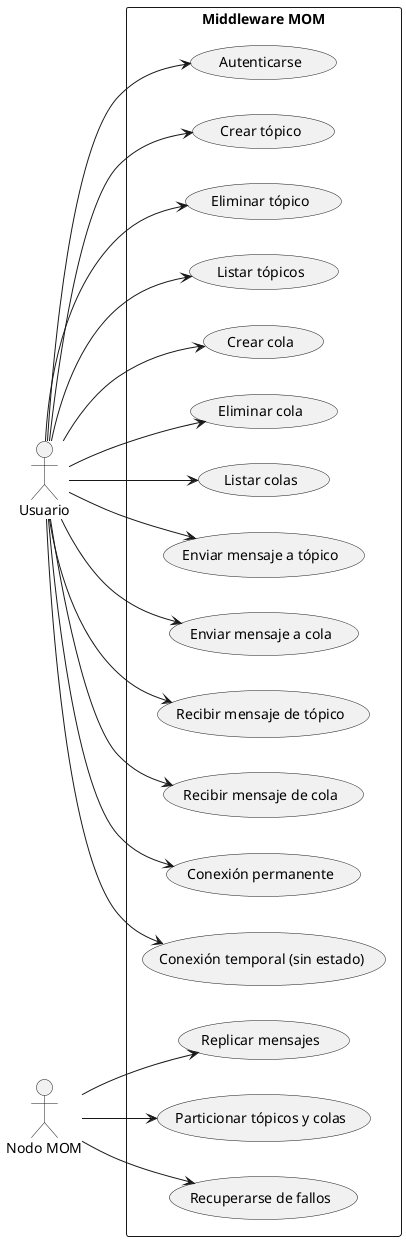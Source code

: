 @startuml CasoUsoDiagram
left to right direction
skinparam packageStyle rectangle

actor Usuario
actor "Nodo MOM" as Nodo

rectangle "Middleware MOM" {


    usecase "Autenticarse" as UC1
    usecase "Crear tópico" as UC2
    usecase "Eliminar tópico" as UC3
    usecase "Listar tópicos" as UC4
    usecase "Crear cola" as UC5
    usecase "Eliminar cola" as UC6
    usecase "Listar colas" as UC7
    usecase "Enviar mensaje a tópico" as UC8
    usecase "Enviar mensaje a cola" as UC9
    usecase "Recibir mensaje de tópico" as UC10
    usecase "Recibir mensaje de cola" as UC11
    usecase "Conexión permanente" as UC12
    usecase "Conexión temporal (sin estado)" as UC13


    usecase "Replicar mensajes" as UC14
    usecase "Particionar tópicos y colas" as UC15
    usecase "Recuperarse de fallos" as UC16
}

Usuario --> UC1
Usuario --> UC2
Usuario --> UC3
Usuario --> UC4
Usuario --> UC5
Usuario --> UC6
Usuario --> UC7
Usuario --> UC8
Usuario --> UC9
Usuario --> UC10
Usuario --> UC11
Usuario --> UC12
Usuario --> UC13

Nodo --> UC14
Nodo --> UC15
Nodo --> UC16
@enduml
